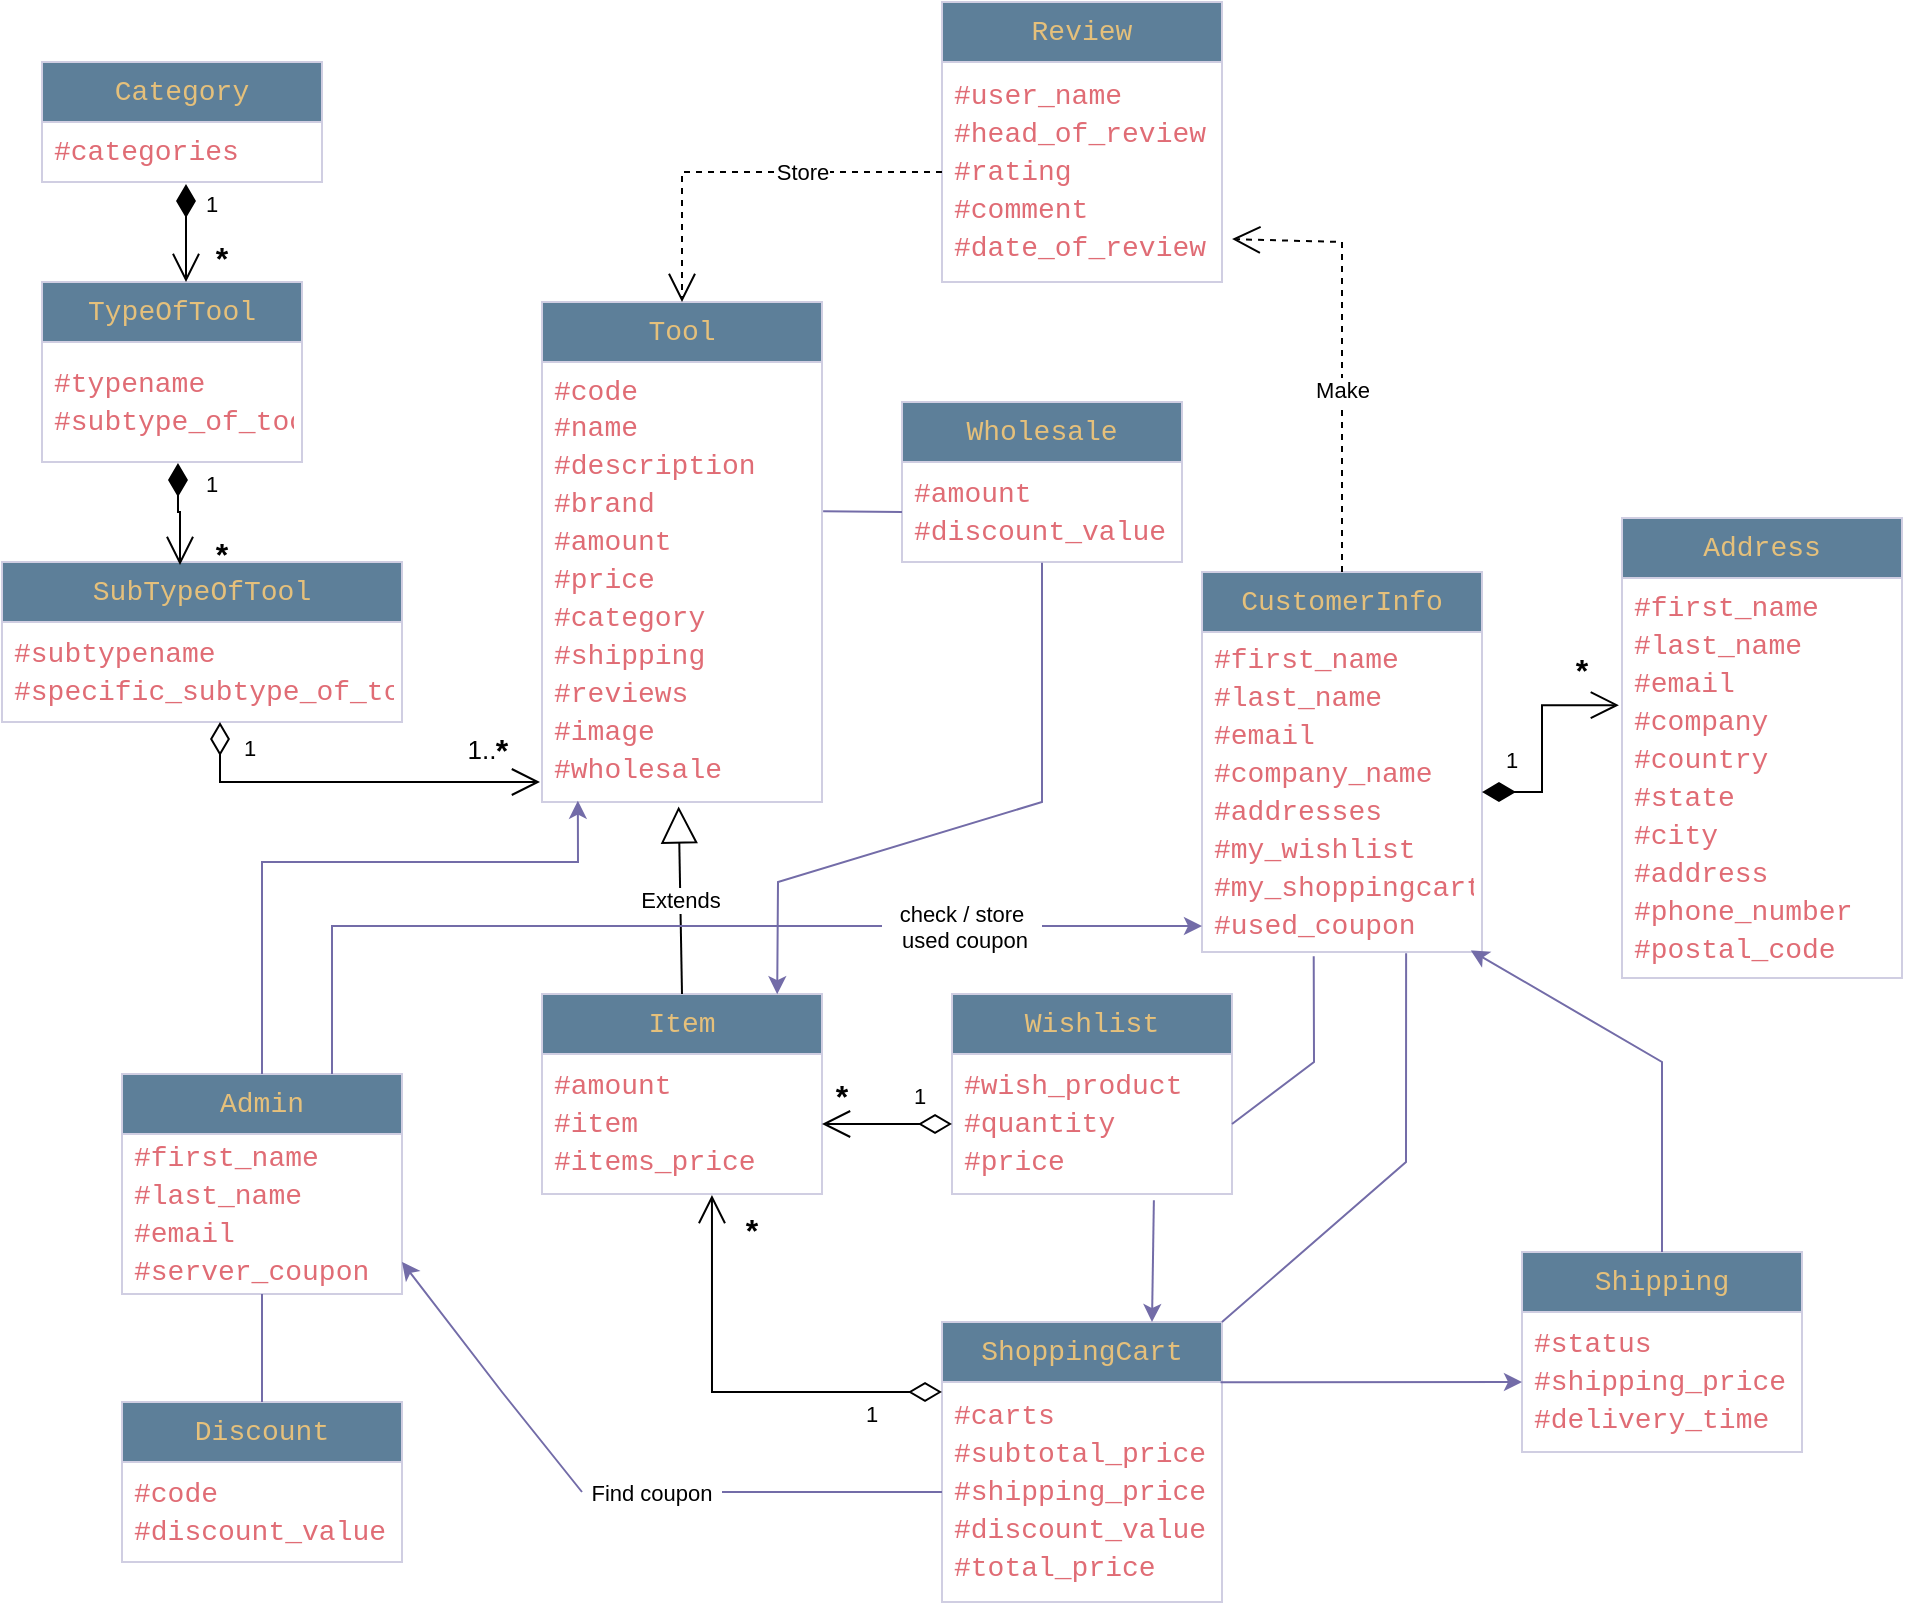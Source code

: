 <mxfile version="20.8.18" type="google"><diagram id="gZghNYTELHyilWfgPCBt" name="Page-1"><mxGraphModel grid="1" page="1" gridSize="10" guides="1" tooltips="1" connect="1" arrows="1" fold="1" pageScale="1" pageWidth="850" pageHeight="1100" math="0" shadow="0"><root><mxCell id="0"/><mxCell id="1" parent="0"/><mxCell id="2" value="&lt;div style=&quot;color: rgb(171, 178, 191); font-family: Consolas, &amp;quot;Courier New&amp;quot;, monospace; line-height: 19px;&quot;&gt;&lt;span style=&quot;color: #e5c07b;&quot;&gt;Tool&lt;/span&gt;&lt;/div&gt;" style="swimlane;fontStyle=0;childLayout=stackLayout;horizontal=1;startSize=30;horizontalStack=0;resizeParent=1;resizeParentMax=0;resizeLast=0;collapsible=1;marginBottom=0;whiteSpace=wrap;html=1;fontSize=14;labelBackgroundColor=none;fillColor=#5D7F99;strokeColor=#D0CEE2;fontColor=#1A1A1A;" vertex="1" parent="1"><mxGeometry x="320" y="320" width="140" height="250" as="geometry"/></mxCell><mxCell id="3" value="&lt;span style=&quot;color: rgb(224, 108, 117); font-family: Consolas, &amp;quot;Courier New&amp;quot;, monospace; font-size: 14px; background-color: initial;&quot;&gt;#code&lt;/span&gt;&lt;br&gt;&lt;div style=&quot;color: rgb(171, 178, 191); font-family: Consolas, &amp;quot;Courier New&amp;quot;, monospace; font-weight: normal; font-size: 14px; line-height: 19px;&quot;&gt;&lt;div&gt;&lt;span style=&quot;background-color: initial; color: rgb(224, 108, 117);&quot;&gt;#name&lt;/span&gt;&lt;/div&gt;&lt;div&gt;&lt;span style=&quot;color: #e06c75;&quot;&gt;#description&lt;/span&gt;&lt;/div&gt;&lt;div&gt;&lt;span style=&quot;background-color: initial; color: rgb(224, 108, 117);&quot;&gt;#brand&lt;/span&gt;&lt;/div&gt;&lt;div&gt;&lt;span style=&quot;background-color: initial; color: rgb(224, 108, 117);&quot;&gt;#amount&lt;/span&gt;&lt;/div&gt;&lt;div&gt;&lt;span style=&quot;color: #e06c75;&quot;&gt;#price&lt;/span&gt;&lt;/div&gt;&lt;div&gt;&lt;span style=&quot;background-color: initial; color: rgb(224, 108, 117);&quot;&gt;#category&lt;/span&gt;&lt;/div&gt;&lt;div&gt;&lt;span style=&quot;background-color: initial; color: rgb(224, 108, 117);&quot;&gt;#shipping&lt;/span&gt;&lt;/div&gt;&lt;div&gt;&lt;span style=&quot;background-color: initial; color: rgb(224, 108, 117);&quot;&gt;#reviews&lt;/span&gt;&lt;/div&gt;&lt;div&gt;&lt;span style=&quot;background-color: initial; color: rgb(224, 108, 117);&quot;&gt;#image&lt;/span&gt;&lt;/div&gt;&lt;div&gt;&lt;span style=&quot;background-color: initial; color: rgb(224, 108, 117);&quot;&gt;#wholesale&lt;/span&gt;&lt;/div&gt;&lt;/div&gt;" style="text;strokeColor=none;fillColor=none;align=left;verticalAlign=middle;spacingLeft=4;spacingRight=4;overflow=hidden;points=[[0,0.5],[1,0.5]];portConstraint=eastwest;rotatable=0;whiteSpace=wrap;html=1;labelBackgroundColor=none;fontColor=#1A1A1A;" vertex="1" parent="2"><mxGeometry y="30" width="140" height="220" as="geometry"/></mxCell><mxCell id="6" value="&lt;div style=&quot;color: rgb(171, 178, 191); font-family: Consolas, &amp;quot;Courier New&amp;quot;, monospace; line-height: 19px;&quot;&gt;&lt;div style=&quot;line-height: 19px;&quot;&gt;&lt;span style=&quot;color: #e5c07b;&quot;&gt;Review&lt;/span&gt;&lt;/div&gt;&lt;/div&gt;" style="swimlane;fontStyle=0;childLayout=stackLayout;horizontal=1;startSize=30;horizontalStack=0;resizeParent=1;resizeParentMax=0;resizeLast=0;collapsible=1;marginBottom=0;whiteSpace=wrap;html=1;fontSize=14;labelBackgroundColor=none;fillColor=#5D7F99;strokeColor=#D0CEE2;fontColor=#1A1A1A;" vertex="1" parent="1"><mxGeometry x="520" y="170" width="140" height="140" as="geometry"/></mxCell><mxCell id="7" value="&lt;div style=&quot;color: rgb(171, 178, 191); font-family: Consolas, &amp;quot;Courier New&amp;quot;, monospace; font-size: 14px; line-height: 19px;&quot;&gt;&lt;div&gt;&lt;span style=&quot;color: #e06c75;&quot;&gt;#user_name&lt;/span&gt;&lt;/div&gt;&lt;div&gt;&lt;span style=&quot;color: rgb(224, 108, 117);&quot;&gt;#head_of_review&lt;/span&gt;&lt;/div&gt;&lt;div&gt;&lt;span style=&quot;color: rgb(224, 108, 117);&quot;&gt;#rating&lt;/span&gt;&lt;/div&gt;&lt;div&gt;&lt;span style=&quot;color: rgb(224, 108, 117);&quot;&gt;#comment&lt;/span&gt;&lt;/div&gt;&lt;div&gt;&lt;span style=&quot;color: rgb(224, 108, 117);&quot;&gt;#date_of_review&lt;/span&gt;&lt;/div&gt;&lt;/div&gt;" style="text;strokeColor=none;fillColor=none;align=left;verticalAlign=middle;spacingLeft=4;spacingRight=4;overflow=hidden;points=[[0,0.5],[1,0.5]];portConstraint=eastwest;rotatable=0;whiteSpace=wrap;html=1;labelBackgroundColor=none;fontColor=#1A1A1A;" vertex="1" parent="6"><mxGeometry y="30" width="140" height="110" as="geometry"/></mxCell><mxCell id="8" value="&lt;div style=&quot;color: rgb(171, 178, 191); font-family: Consolas, &amp;quot;Courier New&amp;quot;, monospace; line-height: 19px;&quot;&gt;&lt;div style=&quot;line-height: 19px;&quot;&gt;&lt;span style=&quot;color: #e5c07b;&quot;&gt;Category&lt;/span&gt;&lt;/div&gt;&lt;/div&gt;" style="swimlane;fontStyle=0;childLayout=stackLayout;horizontal=1;startSize=30;horizontalStack=0;resizeParent=1;resizeParentMax=0;resizeLast=0;collapsible=1;marginBottom=0;whiteSpace=wrap;html=1;fontSize=14;labelBackgroundColor=none;fillColor=#5D7F99;strokeColor=#D0CEE2;fontColor=#1A1A1A;" vertex="1" parent="1"><mxGeometry x="70" y="200" width="140" height="60" as="geometry"/></mxCell><mxCell id="9" value="&lt;div style=&quot;font-family: Consolas, &amp;quot;Courier New&amp;quot;, monospace; font-size: 14px; line-height: 19px;&quot;&gt;&lt;div style=&quot;&quot;&gt;&lt;font color=&quot;#e06c75&quot;&gt;#categories&lt;/font&gt;&lt;/div&gt;&lt;/div&gt;" style="text;strokeColor=none;fillColor=none;align=left;verticalAlign=middle;spacingLeft=4;spacingRight=4;overflow=hidden;points=[[0,0.5],[1,0.5]];portConstraint=eastwest;rotatable=0;whiteSpace=wrap;html=1;labelBackgroundColor=none;fontColor=#1A1A1A;" vertex="1" parent="8"><mxGeometry y="30" width="140" height="30" as="geometry"/></mxCell><mxCell id="10" value="&lt;div style=&quot;color: rgb(171, 178, 191); font-family: Consolas, &amp;quot;Courier New&amp;quot;, monospace; line-height: 19px;&quot;&gt;&lt;div style=&quot;line-height: 19px;&quot;&gt;&lt;span style=&quot;color: #e5c07b;&quot;&gt;TypeOfTool&lt;/span&gt;&lt;/div&gt;&lt;/div&gt;" style="swimlane;fontStyle=0;childLayout=stackLayout;horizontal=1;startSize=30;horizontalStack=0;resizeParent=1;resizeParentMax=0;resizeLast=0;collapsible=1;marginBottom=0;whiteSpace=wrap;html=1;fontSize=14;labelBackgroundColor=none;fillColor=#5D7F99;strokeColor=#D0CEE2;fontColor=#1A1A1A;" vertex="1" parent="1"><mxGeometry x="70" y="310" width="130" height="90" as="geometry"/></mxCell><mxCell id="XFQW1FArO5Y1gpktQ6fV-41" style="edgeStyle=orthogonalEdgeStyle;rounded=0;orthogonalLoop=1;jettySize=auto;html=1;" edge="1" parent="10"><mxGeometry relative="1" as="geometry"><mxPoint x="150" y="60" as="targetPoint"/><mxPoint x="150" y="60" as="sourcePoint"/><Array as="points"><mxPoint x="150" y="60"/><mxPoint x="150" y="60"/></Array></mxGeometry></mxCell><mxCell id="11" value="&lt;div style=&quot;font-family: Consolas, &amp;quot;Courier New&amp;quot;, monospace; font-size: 14px; line-height: 19px;&quot;&gt;&lt;div style=&quot;&quot;&gt;&lt;font color=&quot;#e06c75&quot;&gt;#typename&lt;/font&gt;&lt;/div&gt;&lt;div style=&quot;&quot;&gt;&lt;font color=&quot;#e06c75&quot;&gt;#subtype_of_tools&lt;/font&gt;&lt;/div&gt;&lt;/div&gt;" style="text;strokeColor=none;fillColor=none;align=left;verticalAlign=middle;spacingLeft=4;spacingRight=4;overflow=hidden;points=[[0,0.5],[1,0.5]];portConstraint=eastwest;rotatable=0;whiteSpace=wrap;html=1;labelBackgroundColor=none;fontColor=#1A1A1A;" vertex="1" parent="10"><mxGeometry y="30" width="130" height="60" as="geometry"/></mxCell><mxCell id="12" value="&lt;div style=&quot;color: rgb(171, 178, 191); font-family: Consolas, &amp;quot;Courier New&amp;quot;, monospace; line-height: 19px;&quot;&gt;&lt;div style=&quot;line-height: 19px;&quot;&gt;&lt;span style=&quot;color: #e5c07b;&quot;&gt;SubTypeOfTool&lt;/span&gt;&lt;/div&gt;&lt;/div&gt;" style="swimlane;fontStyle=0;childLayout=stackLayout;horizontal=1;startSize=30;horizontalStack=0;resizeParent=1;resizeParentMax=0;resizeLast=0;collapsible=1;marginBottom=0;whiteSpace=wrap;html=1;fontSize=14;labelBackgroundColor=none;fillColor=#5D7F99;strokeColor=#D0CEE2;fontColor=#1A1A1A;" vertex="1" parent="1"><mxGeometry x="50" y="450" width="200" height="80" as="geometry"/></mxCell><mxCell id="13" value="&lt;div style=&quot;font-family: Consolas, &amp;quot;Courier New&amp;quot;, monospace; font-size: 14px; line-height: 19px;&quot;&gt;&lt;div style=&quot;&quot;&gt;&lt;font color=&quot;#e06c75&quot;&gt;#subtypename&lt;/font&gt;&lt;/div&gt;&lt;div style=&quot;&quot;&gt;&lt;font color=&quot;#e06c75&quot;&gt;#specific_subtype_of_tool&lt;/font&gt;&lt;/div&gt;&lt;/div&gt;" style="text;strokeColor=none;fillColor=none;align=left;verticalAlign=middle;spacingLeft=4;spacingRight=4;overflow=hidden;points=[[0,0.5],[1,0.5]];portConstraint=eastwest;rotatable=0;whiteSpace=wrap;html=1;labelBackgroundColor=none;fontColor=#1A1A1A;" vertex="1" parent="12"><mxGeometry y="30" width="200" height="50" as="geometry"/></mxCell><mxCell id="14" value="&lt;div style=&quot;color: rgb(171, 178, 191); font-family: Consolas, &amp;quot;Courier New&amp;quot;, monospace; line-height: 19px;&quot;&gt;&lt;div style=&quot;line-height: 19px;&quot;&gt;&lt;span style=&quot;color: #e5c07b;&quot;&gt;Shipping&lt;/span&gt;&lt;/div&gt;&lt;/div&gt;" style="swimlane;fontStyle=0;childLayout=stackLayout;horizontal=1;startSize=30;horizontalStack=0;resizeParent=1;resizeParentMax=0;resizeLast=0;collapsible=1;marginBottom=0;whiteSpace=wrap;html=1;fontSize=14;labelBackgroundColor=none;fillColor=#5D7F99;strokeColor=#D0CEE2;fontColor=#1A1A1A;" vertex="1" parent="1"><mxGeometry x="810" y="795" width="140" height="100" as="geometry"/></mxCell><mxCell id="15" value="&lt;div style=&quot;color: rgb(171, 178, 191); font-family: Consolas, &amp;quot;Courier New&amp;quot;, monospace; font-size: 14px; line-height: 19px;&quot;&gt;&lt;div style=&quot;line-height: 19px;&quot;&gt;&lt;div&gt;&lt;span style=&quot;color: #e06c75;&quot;&gt;#status&lt;/span&gt;&lt;/div&gt;&lt;div&gt;&lt;span style=&quot;color: rgb(224, 108, 117);&quot;&gt;#shipping_price&lt;/span&gt;&lt;/div&gt;&lt;div&gt;&lt;span style=&quot;color: rgb(224, 108, 117);&quot;&gt;#delivery_time&lt;/span&gt;&lt;/div&gt;&lt;/div&gt;&lt;/div&gt;" style="text;strokeColor=none;fillColor=none;align=left;verticalAlign=middle;spacingLeft=4;spacingRight=4;overflow=hidden;points=[[0,0.5],[1,0.5]];portConstraint=eastwest;rotatable=0;whiteSpace=wrap;html=1;labelBackgroundColor=none;fontColor=#1A1A1A;" vertex="1" parent="14"><mxGeometry y="30" width="140" height="70" as="geometry"/></mxCell><mxCell id="17" value="&lt;div style=&quot;color: rgb(171, 178, 191); font-family: Consolas, &amp;quot;Courier New&amp;quot;, monospace; line-height: 19px;&quot;&gt;&lt;div style=&quot;line-height: 19px;&quot;&gt;&lt;span style=&quot;color: #e5c07b;&quot;&gt;CustomerInfo&lt;/span&gt;&lt;/div&gt;&lt;/div&gt;" style="swimlane;fontStyle=0;childLayout=stackLayout;horizontal=1;startSize=30;horizontalStack=0;resizeParent=1;resizeParentMax=0;resizeLast=0;collapsible=1;marginBottom=0;whiteSpace=wrap;html=1;fontSize=14;labelBackgroundColor=none;fillColor=#5D7F99;strokeColor=#D0CEE2;fontColor=#1A1A1A;" vertex="1" parent="1"><mxGeometry x="650" y="455" width="140" height="190" as="geometry"/></mxCell><mxCell id="18" value="&lt;div style=&quot;font-family: Consolas, &amp;quot;Courier New&amp;quot;, monospace; font-size: 14px; line-height: 19px;&quot;&gt;&lt;div style=&quot;line-height: 19px;&quot;&gt;&lt;div style=&quot;color: rgb(171, 178, 191);&quot;&gt;&lt;span style=&quot;color: #e06c75;&quot;&gt;#first_name&lt;/span&gt;&lt;/div&gt;&lt;div style=&quot;color: rgb(171, 178, 191);&quot;&gt;&lt;span style=&quot;color: rgb(224, 108, 117);&quot;&gt;#last_name&lt;/span&gt;&lt;/div&gt;&lt;div style=&quot;color: rgb(171, 178, 191);&quot;&gt;&lt;span style=&quot;color: rgb(224, 108, 117);&quot;&gt;#email&lt;/span&gt;&lt;/div&gt;&lt;div style=&quot;color: rgb(171, 178, 191);&quot;&gt;&lt;span style=&quot;color: rgb(224, 108, 117);&quot;&gt;#company_name&lt;/span&gt;&lt;/div&gt;&lt;div style=&quot;color: rgb(171, 178, 191);&quot;&gt;&lt;span style=&quot;color: rgb(224, 108, 117);&quot;&gt;#addresses&lt;/span&gt;&lt;/div&gt;&lt;div style=&quot;color: rgb(171, 178, 191);&quot;&gt;&lt;span style=&quot;color: rgb(224, 108, 117);&quot;&gt;#my_wishlist&lt;/span&gt;&lt;/div&gt;&lt;div style=&quot;color: rgb(171, 178, 191);&quot;&gt;&lt;span style=&quot;color: rgb(224, 108, 117);&quot;&gt;#my_shoppingcart&lt;/span&gt;&lt;/div&gt;&lt;div style=&quot;color: rgb(171, 178, 191);&quot;&gt;&lt;span style=&quot;color: rgb(224, 108, 117);&quot;&gt;#used_coupon&lt;/span&gt;&lt;/div&gt;&lt;/div&gt;&lt;/div&gt;" style="text;strokeColor=none;fillColor=none;align=left;verticalAlign=middle;spacingLeft=4;spacingRight=4;overflow=hidden;points=[[0,0.5],[1,0.5]];portConstraint=eastwest;rotatable=0;whiteSpace=wrap;html=1;labelBackgroundColor=none;fontColor=#1A1A1A;" vertex="1" parent="17"><mxGeometry y="30" width="140" height="160" as="geometry"/></mxCell><mxCell id="19" value="&lt;div style=&quot;color: rgb(171, 178, 191); font-family: Consolas, &amp;quot;Courier New&amp;quot;, monospace; line-height: 19px;&quot;&gt;&lt;div style=&quot;line-height: 19px;&quot;&gt;&lt;span style=&quot;color: #e5c07b;&quot;&gt;Address&lt;/span&gt;&lt;/div&gt;&lt;/div&gt;" style="swimlane;fontStyle=0;childLayout=stackLayout;horizontal=1;startSize=30;horizontalStack=0;resizeParent=1;resizeParentMax=0;resizeLast=0;collapsible=1;marginBottom=0;whiteSpace=wrap;html=1;fontSize=14;labelBackgroundColor=none;fillColor=#5D7F99;strokeColor=#D0CEE2;fontColor=#1A1A1A;" vertex="1" parent="1"><mxGeometry x="860" y="428" width="140" height="230" as="geometry"/></mxCell><mxCell id="20" value="&lt;div style=&quot;font-family: Consolas, &amp;quot;Courier New&amp;quot;, monospace; font-size: 14px; line-height: 19px;&quot;&gt;&lt;div style=&quot;line-height: 19px;&quot;&gt;&lt;div style=&quot;color: rgb(171, 178, 191);&quot;&gt;&lt;div style=&quot;line-height: 19px;&quot;&gt;&lt;div&gt;&lt;span style=&quot;color: #e06c75;&quot;&gt;#first_name&lt;/span&gt;&lt;/div&gt;&lt;div&gt;&lt;span style=&quot;color: rgb(224, 108, 117);&quot;&gt;#last_name&lt;/span&gt;&lt;/div&gt;&lt;div&gt;&lt;span style=&quot;color: rgb(224, 108, 117);&quot;&gt;#email&lt;/span&gt;&lt;/div&gt;&lt;div&gt;&lt;span style=&quot;color: rgb(224, 108, 117);&quot;&gt;#company&lt;/span&gt;&lt;/div&gt;&lt;div&gt;&lt;span style=&quot;color: rgb(224, 108, 117);&quot;&gt;#country&lt;/span&gt;&lt;/div&gt;&lt;div&gt;&lt;span style=&quot;color: rgb(224, 108, 117);&quot;&gt;#state&lt;/span&gt;&lt;/div&gt;&lt;div&gt;&lt;span style=&quot;color: rgb(224, 108, 117);&quot;&gt;#city&lt;/span&gt;&lt;/div&gt;&lt;div&gt;&lt;span style=&quot;color: rgb(224, 108, 117);&quot;&gt;#address&lt;/span&gt;&lt;/div&gt;&lt;div&gt;&lt;span style=&quot;color: rgb(224, 108, 117);&quot;&gt;#phone_number&lt;/span&gt;&lt;/div&gt;&lt;div&gt;&lt;span style=&quot;color: rgb(224, 108, 117);&quot;&gt;#postal_code&lt;/span&gt;&lt;/div&gt;&lt;/div&gt;&lt;/div&gt;&lt;/div&gt;&lt;/div&gt;" style="text;strokeColor=none;fillColor=none;align=left;verticalAlign=middle;spacingLeft=4;spacingRight=4;overflow=hidden;points=[[0,0.5],[1,0.5]];portConstraint=eastwest;rotatable=0;whiteSpace=wrap;html=1;labelBackgroundColor=none;fontColor=#1A1A1A;" vertex="1" parent="19"><mxGeometry y="30" width="140" height="200" as="geometry"/></mxCell><mxCell id="21" value="&lt;div style=&quot;color: rgb(171, 178, 191); font-family: Consolas, &amp;quot;Courier New&amp;quot;, monospace; line-height: 19px;&quot;&gt;&lt;div style=&quot;line-height: 19px;&quot;&gt;&lt;span style=&quot;color: #e5c07b;&quot;&gt;Item&lt;/span&gt;&lt;/div&gt;&lt;/div&gt;" style="swimlane;fontStyle=0;childLayout=stackLayout;horizontal=1;startSize=30;horizontalStack=0;resizeParent=1;resizeParentMax=0;resizeLast=0;collapsible=1;marginBottom=0;whiteSpace=wrap;html=1;fontSize=14;labelBackgroundColor=none;fillColor=#5D7F99;strokeColor=#D0CEE2;fontColor=#1A1A1A;" vertex="1" parent="1"><mxGeometry x="320" y="666" width="140" height="100" as="geometry"/></mxCell><mxCell id="22" value="&lt;div style=&quot;font-family: Consolas, &amp;quot;Courier New&amp;quot;, monospace; font-size: 14px; line-height: 19px;&quot;&gt;&lt;div style=&quot;line-height: 19px;&quot;&gt;&lt;div style=&quot;color: rgb(171, 178, 191);&quot;&gt;&lt;div style=&quot;line-height: 19px;&quot;&gt;&lt;div&gt;&lt;span style=&quot;color: #e06c75;&quot;&gt;#amount&lt;/span&gt;&lt;/div&gt;&lt;div&gt;&lt;span style=&quot;color: rgb(224, 108, 117);&quot;&gt;#item&lt;/span&gt;&lt;/div&gt;&lt;div&gt;&lt;span style=&quot;color: rgb(224, 108, 117);&quot;&gt;#items_price&lt;/span&gt;&lt;/div&gt;&lt;/div&gt;&lt;/div&gt;&lt;/div&gt;&lt;/div&gt;" style="text;strokeColor=none;fillColor=none;align=left;verticalAlign=middle;spacingLeft=4;spacingRight=4;overflow=hidden;points=[[0,0.5],[1,0.5]];portConstraint=eastwest;rotatable=0;whiteSpace=wrap;html=1;labelBackgroundColor=none;fontColor=#1A1A1A;" vertex="1" parent="21"><mxGeometry y="30" width="140" height="70" as="geometry"/></mxCell><mxCell id="23" value="&lt;div style=&quot;color: rgb(171, 178, 191); font-family: Consolas, &amp;quot;Courier New&amp;quot;, monospace; line-height: 19px;&quot;&gt;&lt;span style=&quot;color: #e5c07b;&quot;&gt;ShoppingCart&lt;/span&gt;&lt;/div&gt;" style="swimlane;fontStyle=0;childLayout=stackLayout;horizontal=1;startSize=30;horizontalStack=0;resizeParent=1;resizeParentMax=0;resizeLast=0;collapsible=1;marginBottom=0;whiteSpace=wrap;html=1;fontSize=14;labelBackgroundColor=none;fillColor=#5D7F99;strokeColor=#D0CEE2;fontColor=#1A1A1A;" vertex="1" parent="1"><mxGeometry x="520" y="830" width="140" height="140" as="geometry"/></mxCell><mxCell id="24" value="&lt;div style=&quot;color: rgb(171, 178, 191); font-family: Consolas, &amp;quot;Courier New&amp;quot;, monospace; font-size: 14px; line-height: 19px;&quot;&gt;&lt;div&gt;&lt;span style=&quot;color: #e06c75;&quot;&gt;#carts&lt;/span&gt;&lt;/div&gt;&lt;div&gt;&lt;span style=&quot;color: rgb(224, 108, 117);&quot;&gt;#subtotal_price&lt;/span&gt;&lt;/div&gt;&lt;div&gt;&lt;span style=&quot;color: rgb(224, 108, 117);&quot;&gt;#shipping_price&lt;/span&gt;&lt;/div&gt;&lt;div&gt;&lt;span style=&quot;color: rgb(224, 108, 117);&quot;&gt;#discount_value&lt;/span&gt;&lt;/div&gt;&lt;div&gt;&lt;span style=&quot;color: rgb(224, 108, 117);&quot;&gt;#total_price&lt;/span&gt;&lt;/div&gt;&lt;/div&gt;" style="text;strokeColor=none;fillColor=none;align=left;verticalAlign=middle;spacingLeft=4;spacingRight=4;overflow=hidden;points=[[0,0.5],[1,0.5]];portConstraint=eastwest;rotatable=0;whiteSpace=wrap;html=1;labelBackgroundColor=none;fontColor=#1A1A1A;" vertex="1" parent="23"><mxGeometry y="30" width="140" height="110" as="geometry"/></mxCell><mxCell id="27" value="&lt;div style=&quot;color: rgb(171, 178, 191); font-family: Consolas, &amp;quot;Courier New&amp;quot;, monospace; line-height: 19px;&quot;&gt;&lt;span style=&quot;color: #e5c07b;&quot;&gt;Wishlist&lt;/span&gt;&lt;/div&gt;" style="swimlane;fontStyle=0;childLayout=stackLayout;horizontal=1;startSize=30;horizontalStack=0;resizeParent=1;resizeParentMax=0;resizeLast=0;collapsible=1;marginBottom=0;whiteSpace=wrap;html=1;fontSize=14;labelBackgroundColor=none;fillColor=#5D7F99;strokeColor=#D0CEE2;fontColor=#1A1A1A;" vertex="1" parent="1"><mxGeometry x="525" y="666" width="140" height="100" as="geometry"/></mxCell><mxCell id="28" value="&lt;div style=&quot;color: rgb(171, 178, 191); font-family: Consolas, &amp;quot;Courier New&amp;quot;, monospace; font-size: 14px; line-height: 19px;&quot;&gt;&lt;div style=&quot;line-height: 19px;&quot;&gt;&lt;div style=&quot;line-height: 19px;&quot;&gt;&lt;div&gt;&lt;span style=&quot;color: #e06c75;&quot;&gt;#wish_product&lt;/span&gt;&lt;/div&gt;&lt;div&gt;&lt;span style=&quot;color: rgb(224, 108, 117);&quot;&gt;#quantity&lt;/span&gt;&lt;/div&gt;&lt;div&gt;&lt;span style=&quot;color: rgb(224, 108, 117);&quot;&gt;#price&lt;/span&gt;&lt;/div&gt;&lt;/div&gt;&lt;/div&gt;&lt;/div&gt;" style="text;strokeColor=none;fillColor=none;align=left;verticalAlign=middle;spacingLeft=4;spacingRight=4;overflow=hidden;points=[[0,0.5],[1,0.5]];portConstraint=eastwest;rotatable=0;whiteSpace=wrap;html=1;labelBackgroundColor=none;fontColor=#1A1A1A;" vertex="1" parent="27"><mxGeometry y="30" width="140" height="70" as="geometry"/></mxCell><mxCell id="31" value="&lt;div style=&quot;color: rgb(171, 178, 191); font-family: Consolas, &amp;quot;Courier New&amp;quot;, monospace; line-height: 19px;&quot;&gt;&lt;span style=&quot;color: #e5c07b;&quot;&gt;Discount&lt;/span&gt;&lt;/div&gt;" style="swimlane;fontStyle=0;childLayout=stackLayout;horizontal=1;startSize=30;horizontalStack=0;resizeParent=1;resizeParentMax=0;resizeLast=0;collapsible=1;marginBottom=0;whiteSpace=wrap;html=1;fontSize=14;labelBackgroundColor=none;fillColor=#5D7F99;strokeColor=#D0CEE2;fontColor=#1A1A1A;" vertex="1" parent="1"><mxGeometry x="110" y="870" width="140" height="80" as="geometry"/></mxCell><mxCell id="32" value="&lt;div style=&quot;font-family: Consolas, &amp;quot;Courier New&amp;quot;, monospace; font-size: 14px; line-height: 19px;&quot;&gt;&lt;div style=&quot;line-height: 19px;&quot;&gt;&lt;div style=&quot;line-height: 19px;&quot;&gt;&lt;div style=&quot;&quot;&gt;&lt;font color=&quot;#e06c75&quot;&gt;#code&lt;/font&gt;&lt;/div&gt;&lt;div style=&quot;&quot;&gt;&lt;font color=&quot;#e06c75&quot;&gt;#discount_value&lt;/font&gt;&lt;/div&gt;&lt;/div&gt;&lt;/div&gt;&lt;/div&gt;" style="text;strokeColor=none;fillColor=none;align=left;verticalAlign=middle;spacingLeft=4;spacingRight=4;overflow=hidden;points=[[0,0.5],[1,0.5]];portConstraint=eastwest;rotatable=0;whiteSpace=wrap;html=1;labelBackgroundColor=none;fontColor=#1A1A1A;" vertex="1" parent="31"><mxGeometry y="30" width="140" height="50" as="geometry"/></mxCell><mxCell id="33" value="&lt;div style=&quot;color: rgb(171, 178, 191); font-family: Consolas, &amp;quot;Courier New&amp;quot;, monospace; line-height: 19px;&quot;&gt;&lt;span style=&quot;color: #e5c07b;&quot;&gt;Wholesale&lt;/span&gt;&lt;/div&gt;" style="swimlane;fontStyle=0;childLayout=stackLayout;horizontal=1;startSize=30;horizontalStack=0;resizeParent=1;resizeParentMax=0;resizeLast=0;collapsible=1;marginBottom=0;whiteSpace=wrap;html=1;fontSize=14;labelBackgroundColor=none;fillColor=#5D7F99;strokeColor=#D0CEE2;fontColor=#1A1A1A;" vertex="1" parent="1"><mxGeometry x="500" y="370" width="140" height="80" as="geometry"/></mxCell><mxCell id="34" value="&lt;div style=&quot;font-family: Consolas, &amp;quot;Courier New&amp;quot;, monospace; font-size: 14px; line-height: 19px;&quot;&gt;&lt;div style=&quot;line-height: 19px;&quot;&gt;&lt;div style=&quot;line-height: 19px;&quot;&gt;&lt;div style=&quot;&quot;&gt;&lt;font color=&quot;#e06c75&quot;&gt;#amount&lt;/font&gt;&lt;/div&gt;&lt;div style=&quot;&quot;&gt;&lt;font color=&quot;#e06c75&quot;&gt;#discount_value&lt;/font&gt;&lt;/div&gt;&lt;/div&gt;&lt;/div&gt;&lt;/div&gt;" style="text;strokeColor=none;fillColor=none;align=left;verticalAlign=middle;spacingLeft=4;spacingRight=4;overflow=hidden;points=[[0,0.5],[1,0.5]];portConstraint=eastwest;rotatable=0;whiteSpace=wrap;html=1;labelBackgroundColor=none;fontColor=#1A1A1A;" vertex="1" parent="33"><mxGeometry y="30" width="140" height="50" as="geometry"/></mxCell><mxCell id="XNItaefUahuXMurmD33K-49" value="1" style="endArrow=open;html=1;endSize=12;startArrow=diamondThin;startSize=14;startFill=1;edgeStyle=orthogonalEdgeStyle;align=left;verticalAlign=bottom;rounded=0;exitX=0.523;exitY=1.008;exitDx=0;exitDy=0;exitPerimeter=0;entryX=0.445;entryY=0.019;entryDx=0;entryDy=0;entryPerimeter=0;" edge="1" parent="1" source="11" target="12"><mxGeometry x="-0.251" y="12" relative="1" as="geometry"><mxPoint x="200" y="210" as="sourcePoint"/><mxPoint x="230" y="270" as="targetPoint"/><mxPoint as="offset"/></mxGeometry></mxCell><mxCell id="XNItaefUahuXMurmD33K-52" value="1" style="endArrow=open;html=1;endSize=12;startArrow=diamondThin;startSize=14;startFill=0;edgeStyle=orthogonalEdgeStyle;align=left;verticalAlign=bottom;rounded=0;" edge="1" parent="1"><mxGeometry x="-0.775" y="10" relative="1" as="geometry"><mxPoint x="159" y="530" as="sourcePoint"/><mxPoint x="319" y="560" as="targetPoint"/><Array as="points"><mxPoint x="159" y="560"/><mxPoint x="319" y="560"/></Array><mxPoint as="offset"/></mxGeometry></mxCell><mxCell id="FoBFZV4bnBQJq74r_sxI-37" value="1" style="endArrow=open;html=1;endSize=12;startArrow=diamondThin;startSize=14;startFill=1;edgeStyle=orthogonalEdgeStyle;align=left;verticalAlign=bottom;rounded=0;" edge="1" parent="1"><mxGeometry x="-0.225" y="8" relative="1" as="geometry"><mxPoint x="142" y="261" as="sourcePoint"/><mxPoint x="142" y="310" as="targetPoint"/><Array as="points"><mxPoint x="142" y="280"/><mxPoint x="142" y="280"/></Array><mxPoint as="offset"/></mxGeometry></mxCell><mxCell id="FoBFZV4bnBQJq74r_sxI-38" value="1" style="endArrow=open;html=1;endSize=12;startArrow=diamondThin;startSize=14;startFill=0;edgeStyle=orthogonalEdgeStyle;align=left;verticalAlign=bottom;rounded=0;entryX=0.607;entryY=1.007;entryDx=0;entryDy=0;entryPerimeter=0;exitX=0;exitY=0.25;exitDx=0;exitDy=0;" edge="1" parent="1" source="23" target="22"><mxGeometry x="-0.624" y="20" relative="1" as="geometry"><mxPoint x="240" y="790" as="sourcePoint"/><mxPoint x="270" y="680" as="targetPoint"/><Array as="points"><mxPoint x="405" y="865"/></Array><mxPoint as="offset"/></mxGeometry></mxCell><mxCell id="-eGoWIy4q-yZmQt2pzwy-34" value="Store" style="endArrow=open;endSize=12;dashed=1;html=1;rounded=0;entryX=0.5;entryY=0;entryDx=0;entryDy=0;exitX=0;exitY=0.5;exitDx=0;exitDy=0;" edge="1" parent="1" source="7" target="2"><mxGeometry x="-0.282" width="160" relative="1" as="geometry"><mxPoint x="520" y="190" as="sourcePoint"/><mxPoint x="680" y="190" as="targetPoint"/><Array as="points"><mxPoint x="390" y="255"/></Array><mxPoint as="offset"/></mxGeometry></mxCell><mxCell id="-eGoWIy4q-yZmQt2pzwy-35" value="Make" style="endArrow=open;endSize=12;dashed=1;html=1;rounded=0;exitX=0.5;exitY=0;exitDx=0;exitDy=0;entryX=1.036;entryY=0.805;entryDx=0;entryDy=0;entryPerimeter=0;" edge="1" parent="1" source="17" target="7"><mxGeometry x="-0.174" width="160" relative="1" as="geometry"><mxPoint x="720" y="310" as="sourcePoint"/><mxPoint x="880" y="310" as="targetPoint"/><Array as="points"><mxPoint x="720" y="290"/></Array><mxPoint as="offset"/></mxGeometry></mxCell><mxCell id="JlWVF4kC-pK2bfSiUlE_-34" value="1" style="endArrow=open;html=1;endSize=12;startArrow=diamondThin;startSize=14;startFill=0;edgeStyle=orthogonalEdgeStyle;align=left;verticalAlign=bottom;rounded=0;exitX=0;exitY=0.5;exitDx=0;exitDy=0;entryX=1;entryY=0.5;entryDx=0;entryDy=0;" edge="1" parent="1" source="28" target="22"><mxGeometry x="-0.334" y="-5" relative="1" as="geometry"><mxPoint x="250" y="830" as="sourcePoint"/><mxPoint x="340" y="830" as="targetPoint"/><Array as="points"><mxPoint x="510" y="731"/><mxPoint x="510" y="731"/></Array><mxPoint as="offset"/></mxGeometry></mxCell><mxCell id="Iuzhts3diVmJsQSWBxPb-40" value="" style="endArrow=none;html=1;rounded=0;labelBackgroundColor=none;strokeColor=#736CA8;fontColor=default;entryX=0;entryY=0.5;entryDx=0;entryDy=0;exitX=1.004;exitY=0.339;exitDx=0;exitDy=0;exitPerimeter=0;" edge="1" parent="1" source="3" target="34"><mxGeometry width="50" height="50" relative="1" as="geometry"><mxPoint x="460" y="500" as="sourcePoint"/><mxPoint x="520" y="500" as="targetPoint"/></mxGeometry></mxCell><mxCell id="Iuzhts3diVmJsQSWBxPb-42" value="Extends" style="endArrow=block;endSize=16;endFill=0;html=1;rounded=0;entryX=0.488;entryY=1.01;entryDx=0;entryDy=0;entryPerimeter=0;exitX=0.5;exitY=0;exitDx=0;exitDy=0;" edge="1" parent="1" source="21" target="3"><mxGeometry width="160" relative="1" as="geometry"><mxPoint x="160" y="660" as="sourcePoint"/><mxPoint x="320" y="660" as="targetPoint"/></mxGeometry></mxCell><mxCell id="Iuzhts3diVmJsQSWBxPb-47" value="" style="endArrow=classic;html=1;rounded=0;labelBackgroundColor=none;strokeColor=#736CA8;fontColor=default;exitX=0.5;exitY=1.007;exitDx=0;exitDy=0;exitPerimeter=0;entryX=0.84;entryY=0.001;entryDx=0;entryDy=0;entryPerimeter=0;" edge="1" parent="1" source="34" target="21"><mxGeometry width="50" height="50" relative="1" as="geometry"><mxPoint x="589.5" y="719.5" as="sourcePoint"/><mxPoint x="540" y="660" as="targetPoint"/><Array as="points"><mxPoint x="570" y="570"/><mxPoint x="438" y="610"/></Array></mxGeometry></mxCell><mxCell id="Iuzhts3diVmJsQSWBxPb-49" value="" style="endArrow=none;html=1;rounded=0;labelBackgroundColor=none;strokeColor=#736CA8;fontColor=default;entryX=0.399;entryY=1.013;entryDx=0;entryDy=0;exitX=1;exitY=0.5;exitDx=0;exitDy=0;entryPerimeter=0;" edge="1" parent="1" source="28" target="18"><mxGeometry width="50" height="50" relative="1" as="geometry"><mxPoint x="471" y="435" as="sourcePoint"/><mxPoint x="530" y="435" as="targetPoint"/><Array as="points"><mxPoint x="706" y="700"/></Array></mxGeometry></mxCell><mxCell id="Iuzhts3diVmJsQSWBxPb-50" value="" style="endArrow=none;html=1;rounded=0;labelBackgroundColor=none;strokeColor=#736CA8;fontColor=default;entryX=0.729;entryY=1.004;entryDx=0;entryDy=0;exitX=1;exitY=0;exitDx=0;exitDy=0;entryPerimeter=0;" edge="1" parent="1" source="23" target="18"><mxGeometry width="50" height="50" relative="1" as="geometry"><mxPoint x="600" y="650" as="sourcePoint"/><mxPoint x="710" y="513" as="targetPoint"/><Array as="points"><mxPoint x="752" y="750"/></Array></mxGeometry></mxCell><mxCell id="Iuzhts3diVmJsQSWBxPb-51" value="" style="endArrow=classic;html=1;rounded=0;labelBackgroundColor=none;strokeColor=#736CA8;fontColor=default;entryX=0.75;entryY=0;entryDx=0;entryDy=0;exitX=0.721;exitY=1.045;exitDx=0;exitDy=0;exitPerimeter=0;" edge="1" parent="1" source="28" target="23"><mxGeometry width="50" height="50" relative="1" as="geometry"><mxPoint x="625" y="740" as="sourcePoint"/><mxPoint x="554" y="950" as="targetPoint"/><Array as="points"/></mxGeometry></mxCell><mxCell id="Iuzhts3diVmJsQSWBxPb-53" value="*" style="text;align=center;fontStyle=1;verticalAlign=middle;spacingLeft=3;spacingRight=3;strokeColor=none;rotatable=0;points=[[0,0.5],[1,0.5]];portConstraint=eastwest;fontSize=16;" vertex="1" parent="1"><mxGeometry x="385" y="770" width="80" height="26" as="geometry"/></mxCell><mxCell id="Iuzhts3diVmJsQSWBxPb-54" value="*" style="text;align=center;fontStyle=1;verticalAlign=middle;spacingLeft=3;spacingRight=3;strokeColor=none;rotatable=0;points=[[0,0.5],[1,0.5]];portConstraint=eastwest;fontSize=16;" vertex="1" parent="1"><mxGeometry x="430" y="703" width="80" height="26" as="geometry"/></mxCell><mxCell id="Iuzhts3diVmJsQSWBxPb-55" value="*" style="text;align=center;fontStyle=1;verticalAlign=middle;spacingLeft=3;spacingRight=3;strokeColor=none;rotatable=0;points=[[0,0.5],[1,0.5]];portConstraint=eastwest;fontSize=16;" vertex="1" parent="1"><mxGeometry x="260" y="530" width="80" height="26" as="geometry"/></mxCell><mxCell id="Iuzhts3diVmJsQSWBxPb-56" value="1.." style="text;align=center;fontStyle=0;verticalAlign=middle;spacingLeft=3;spacingRight=3;strokeColor=none;rotatable=0;points=[[0,0.5],[1,0.5]];portConstraint=eastwest;fontSize=13;" vertex="1" parent="1"><mxGeometry x="250" y="530" width="80" height="26" as="geometry"/></mxCell><mxCell id="Iuzhts3diVmJsQSWBxPb-59" value="*" style="text;align=center;fontStyle=1;verticalAlign=middle;spacingLeft=3;spacingRight=3;strokeColor=none;rotatable=0;points=[[0,0.5],[1,0.5]];portConstraint=eastwest;fontSize=16;" vertex="1" parent="1"><mxGeometry x="120" y="432" width="80" height="26" as="geometry"/></mxCell><mxCell id="Iuzhts3diVmJsQSWBxPb-60" value="*" style="text;align=center;fontStyle=1;verticalAlign=middle;spacingLeft=3;spacingRight=3;strokeColor=none;rotatable=0;points=[[0,0.5],[1,0.5]];portConstraint=eastwest;fontSize=16;" vertex="1" parent="1"><mxGeometry x="120" y="284" width="80" height="26" as="geometry"/></mxCell><mxCell id="Iuzhts3diVmJsQSWBxPb-62" value="1" style="endArrow=open;html=1;endSize=12;startArrow=diamondThin;startSize=14;startFill=1;edgeStyle=orthogonalEdgeStyle;align=left;verticalAlign=bottom;rounded=0;entryX=-0.011;entryY=0.318;entryDx=0;entryDy=0;entryPerimeter=0;exitX=1;exitY=0.5;exitDx=0;exitDy=0;" edge="1" parent="1" source="18" target="20"><mxGeometry x="-0.821" y="7" relative="1" as="geometry"><mxPoint x="840" y="460" as="sourcePoint"/><mxPoint x="152" y="320" as="targetPoint"/><Array as="points"><mxPoint x="820" y="565"/><mxPoint x="820" y="522"/></Array><mxPoint as="offset"/></mxGeometry></mxCell><mxCell id="Iuzhts3diVmJsQSWBxPb-63" value="*" style="text;align=center;fontStyle=1;verticalAlign=middle;spacingLeft=3;spacingRight=3;strokeColor=none;rotatable=0;points=[[0,0.5],[1,0.5]];portConstraint=eastwest;fontSize=16;" vertex="1" parent="1"><mxGeometry x="800" y="490" width="80" height="26" as="geometry"/></mxCell><mxCell id="Iuzhts3diVmJsQSWBxPb-66" value="" style="endArrow=classic;html=1;rounded=0;labelBackgroundColor=none;strokeColor=#736CA8;fontColor=default;exitX=0.995;exitY=0.001;exitDx=0;exitDy=0;entryX=0;entryY=0.5;entryDx=0;entryDy=0;exitPerimeter=0;" edge="1" parent="1" source="24" target="15"><mxGeometry width="50" height="50" relative="1" as="geometry"><mxPoint x="660" y="840" as="sourcePoint"/><mxPoint x="760" y="840" as="targetPoint"/><Array as="points"/></mxGeometry></mxCell><mxCell id="Iuzhts3diVmJsQSWBxPb-67" value="" style="endArrow=classic;html=1;rounded=0;labelBackgroundColor=none;strokeColor=#736CA8;fontColor=default;exitX=0.5;exitY=0;exitDx=0;exitDy=0;entryX=0.96;entryY=0.995;entryDx=0;entryDy=0;entryPerimeter=0;" edge="1" parent="1" source="14" target="18"><mxGeometry width="50" height="50" relative="1" as="geometry"><mxPoint x="770" y="692.55" as="sourcePoint"/><mxPoint x="830" y="540" as="targetPoint"/><Array as="points"><mxPoint x="880" y="700"/></Array></mxGeometry></mxCell><mxCell id="Iuzhts3diVmJsQSWBxPb-68" value="&lt;div style=&quot;color: rgb(171, 178, 191); font-family: Consolas, &amp;quot;Courier New&amp;quot;, monospace; line-height: 19px;&quot;&gt;&lt;div style=&quot;line-height: 19px;&quot;&gt;&lt;span style=&quot;color: #e5c07b;&quot;&gt;Admin&lt;/span&gt;&lt;/div&gt;&lt;/div&gt;" style="swimlane;fontStyle=0;childLayout=stackLayout;horizontal=1;startSize=30;horizontalStack=0;resizeParent=1;resizeParentMax=0;resizeLast=0;collapsible=1;marginBottom=0;whiteSpace=wrap;html=1;fontSize=14;labelBackgroundColor=none;fillColor=#5D7F99;strokeColor=#D0CEE2;fontColor=#1A1A1A;" vertex="1" parent="1"><mxGeometry x="110" y="706" width="140" height="110" as="geometry"/></mxCell><mxCell id="Iuzhts3diVmJsQSWBxPb-69" value="&lt;div style=&quot;font-family: Consolas, &amp;quot;Courier New&amp;quot;, monospace; font-size: 14px; line-height: 19px;&quot;&gt;&lt;div style=&quot;line-height: 19px;&quot;&gt;&lt;div style=&quot;color: rgb(171, 178, 191);&quot;&gt;&lt;span style=&quot;color: #e06c75;&quot;&gt;#first_name&lt;/span&gt;&lt;/div&gt;&lt;div style=&quot;color: rgb(171, 178, 191);&quot;&gt;&lt;span style=&quot;color: rgb(224, 108, 117);&quot;&gt;#last_name&lt;/span&gt;&lt;/div&gt;&lt;div style=&quot;color: rgb(171, 178, 191);&quot;&gt;&lt;span style=&quot;color: rgb(224, 108, 117);&quot;&gt;#email&lt;/span&gt;&lt;/div&gt;&lt;div style=&quot;color: rgb(171, 178, 191);&quot;&gt;&lt;span style=&quot;color: rgb(224, 108, 117);&quot;&gt;#server_coupon&lt;/span&gt;&lt;/div&gt;&lt;/div&gt;&lt;/div&gt;" style="text;strokeColor=none;fillColor=none;align=left;verticalAlign=middle;spacingLeft=4;spacingRight=4;overflow=hidden;points=[[0,0.5],[1,0.5]];portConstraint=eastwest;rotatable=0;whiteSpace=wrap;html=1;labelBackgroundColor=none;fontColor=#1A1A1A;" vertex="1" parent="Iuzhts3diVmJsQSWBxPb-68"><mxGeometry y="30" width="140" height="80" as="geometry"/></mxCell><mxCell id="Iuzhts3diVmJsQSWBxPb-70" value="" style="endArrow=classic;html=1;rounded=0;labelBackgroundColor=none;strokeColor=#736CA8;fontColor=default;startArrow=none;exitX=0;exitY=0.5;exitDx=0;exitDy=0;" edge="1" parent="1" source="Iuzhts3diVmJsQSWBxPb-84"><mxGeometry width="50" height="50" relative="1" as="geometry"><mxPoint x="371.43" y="852" as="sourcePoint"/><mxPoint x="250" y="800" as="targetPoint"/><Array as="points"><mxPoint x="300" y="865"/></Array></mxGeometry></mxCell><mxCell id="Iuzhts3diVmJsQSWBxPb-73" value="" style="endArrow=classic;html=1;rounded=0;labelBackgroundColor=none;strokeColor=#736CA8;fontColor=default;exitX=0.5;exitY=0;exitDx=0;exitDy=0;entryX=0.128;entryY=0.997;entryDx=0;entryDy=0;entryPerimeter=0;" edge="1" parent="1" source="Iuzhts3diVmJsQSWBxPb-68" target="3"><mxGeometry width="50" height="50" relative="1" as="geometry"><mxPoint x="609" y="250" as="sourcePoint"/><mxPoint x="460" y="565" as="targetPoint"/><Array as="points"><mxPoint x="180" y="600"/><mxPoint x="338" y="600"/></Array></mxGeometry></mxCell><mxCell id="Iuzhts3diVmJsQSWBxPb-78" value="" style="endArrow=none;html=1;rounded=0;labelBackgroundColor=none;strokeColor=#736CA8;fontColor=default;exitX=0.5;exitY=0;exitDx=0;exitDy=0;" edge="1" parent="1" source="31" target="Iuzhts3diVmJsQSWBxPb-69"><mxGeometry width="50" height="50" relative="1" as="geometry"><mxPoint x="600" y="650" as="sourcePoint"/><mxPoint x="230" y="820" as="targetPoint"/></mxGeometry></mxCell><mxCell id="Iuzhts3diVmJsQSWBxPb-83" value="" style="endArrow=none;html=1;rounded=0;labelBackgroundColor=none;strokeColor=#736CA8;fontColor=default;entryX=1;entryY=0.5;entryDx=0;entryDy=0;startArrow=none;exitX=0;exitY=0.5;exitDx=0;exitDy=0;" edge="1" parent="1" source="24" target="Iuzhts3diVmJsQSWBxPb-84"><mxGeometry width="50" height="50" relative="1" as="geometry"><mxPoint x="390" y="930" as="sourcePoint"/><mxPoint x="442.88" y="872.488" as="targetPoint"/><Array as="points"/></mxGeometry></mxCell><mxCell id="Iuzhts3diVmJsQSWBxPb-84" value="Find coupon" style="text;align=center;fontStyle=0;verticalAlign=middle;spacingLeft=3;spacingRight=3;strokeColor=none;rotatable=0;points=[[0,0.5],[1,0.5]];portConstraint=eastwest;fontSize=11;" vertex="1" parent="1"><mxGeometry x="340" y="902" width="70" height="26" as="geometry"/></mxCell><mxCell id="Iuzhts3diVmJsQSWBxPb-86" value="" style="endArrow=classic;html=1;rounded=0;labelBackgroundColor=none;strokeColor=#736CA8;fontColor=default;startArrow=none;exitX=1;exitY=0.5;exitDx=0;exitDy=0;" edge="1" parent="1" source="Iuzhts3diVmJsQSWBxPb-87"><mxGeometry width="50" height="50" relative="1" as="geometry"><mxPoint x="350" y="925" as="sourcePoint"/><mxPoint x="650" y="632" as="targetPoint"/><Array as="points"/></mxGeometry></mxCell><mxCell id="Iuzhts3diVmJsQSWBxPb-90" value="" style="endArrow=none;html=1;rounded=0;labelBackgroundColor=none;strokeColor=#736CA8;fontColor=default;startArrow=none;exitX=0.75;exitY=0;exitDx=0;exitDy=0;entryX=0;entryY=0.5;entryDx=0;entryDy=0;" edge="1" parent="1" source="Iuzhts3diVmJsQSWBxPb-68" target="Iuzhts3diVmJsQSWBxPb-87"><mxGeometry width="50" height="50" relative="1" as="geometry"><mxPoint x="215" y="706" as="sourcePoint"/><mxPoint x="647" y="629" as="targetPoint"/><Array as="points"><mxPoint x="215" y="632"/></Array></mxGeometry></mxCell><mxCell id="Iuzhts3diVmJsQSWBxPb-87" value="check / store&#10; used coupon" style="text;align=center;fontStyle=0;verticalAlign=middle;spacingLeft=3;spacingRight=3;strokeColor=none;rotatable=0;points=[[0,0.5],[1,0.5]];portConstraint=eastwest;fontSize=11;" vertex="1" parent="1"><mxGeometry x="490" y="619" width="80" height="26" as="geometry"/></mxCell></root></mxGraphModel></diagram></mxfile>